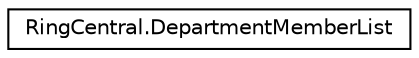 digraph "Graphical Class Hierarchy"
{
 // LATEX_PDF_SIZE
  edge [fontname="Helvetica",fontsize="10",labelfontname="Helvetica",labelfontsize="10"];
  node [fontname="Helvetica",fontsize="10",shape=record];
  rankdir="LR";
  Node0 [label="RingCentral.DepartmentMemberList",height=0.2,width=0.4,color="black", fillcolor="white", style="filled",URL="$classRingCentral_1_1DepartmentMemberList.html",tooltip="Please note that legacy 'Department' extension type corresponds to 'Call Queue' extensions in modern ..."];
}
